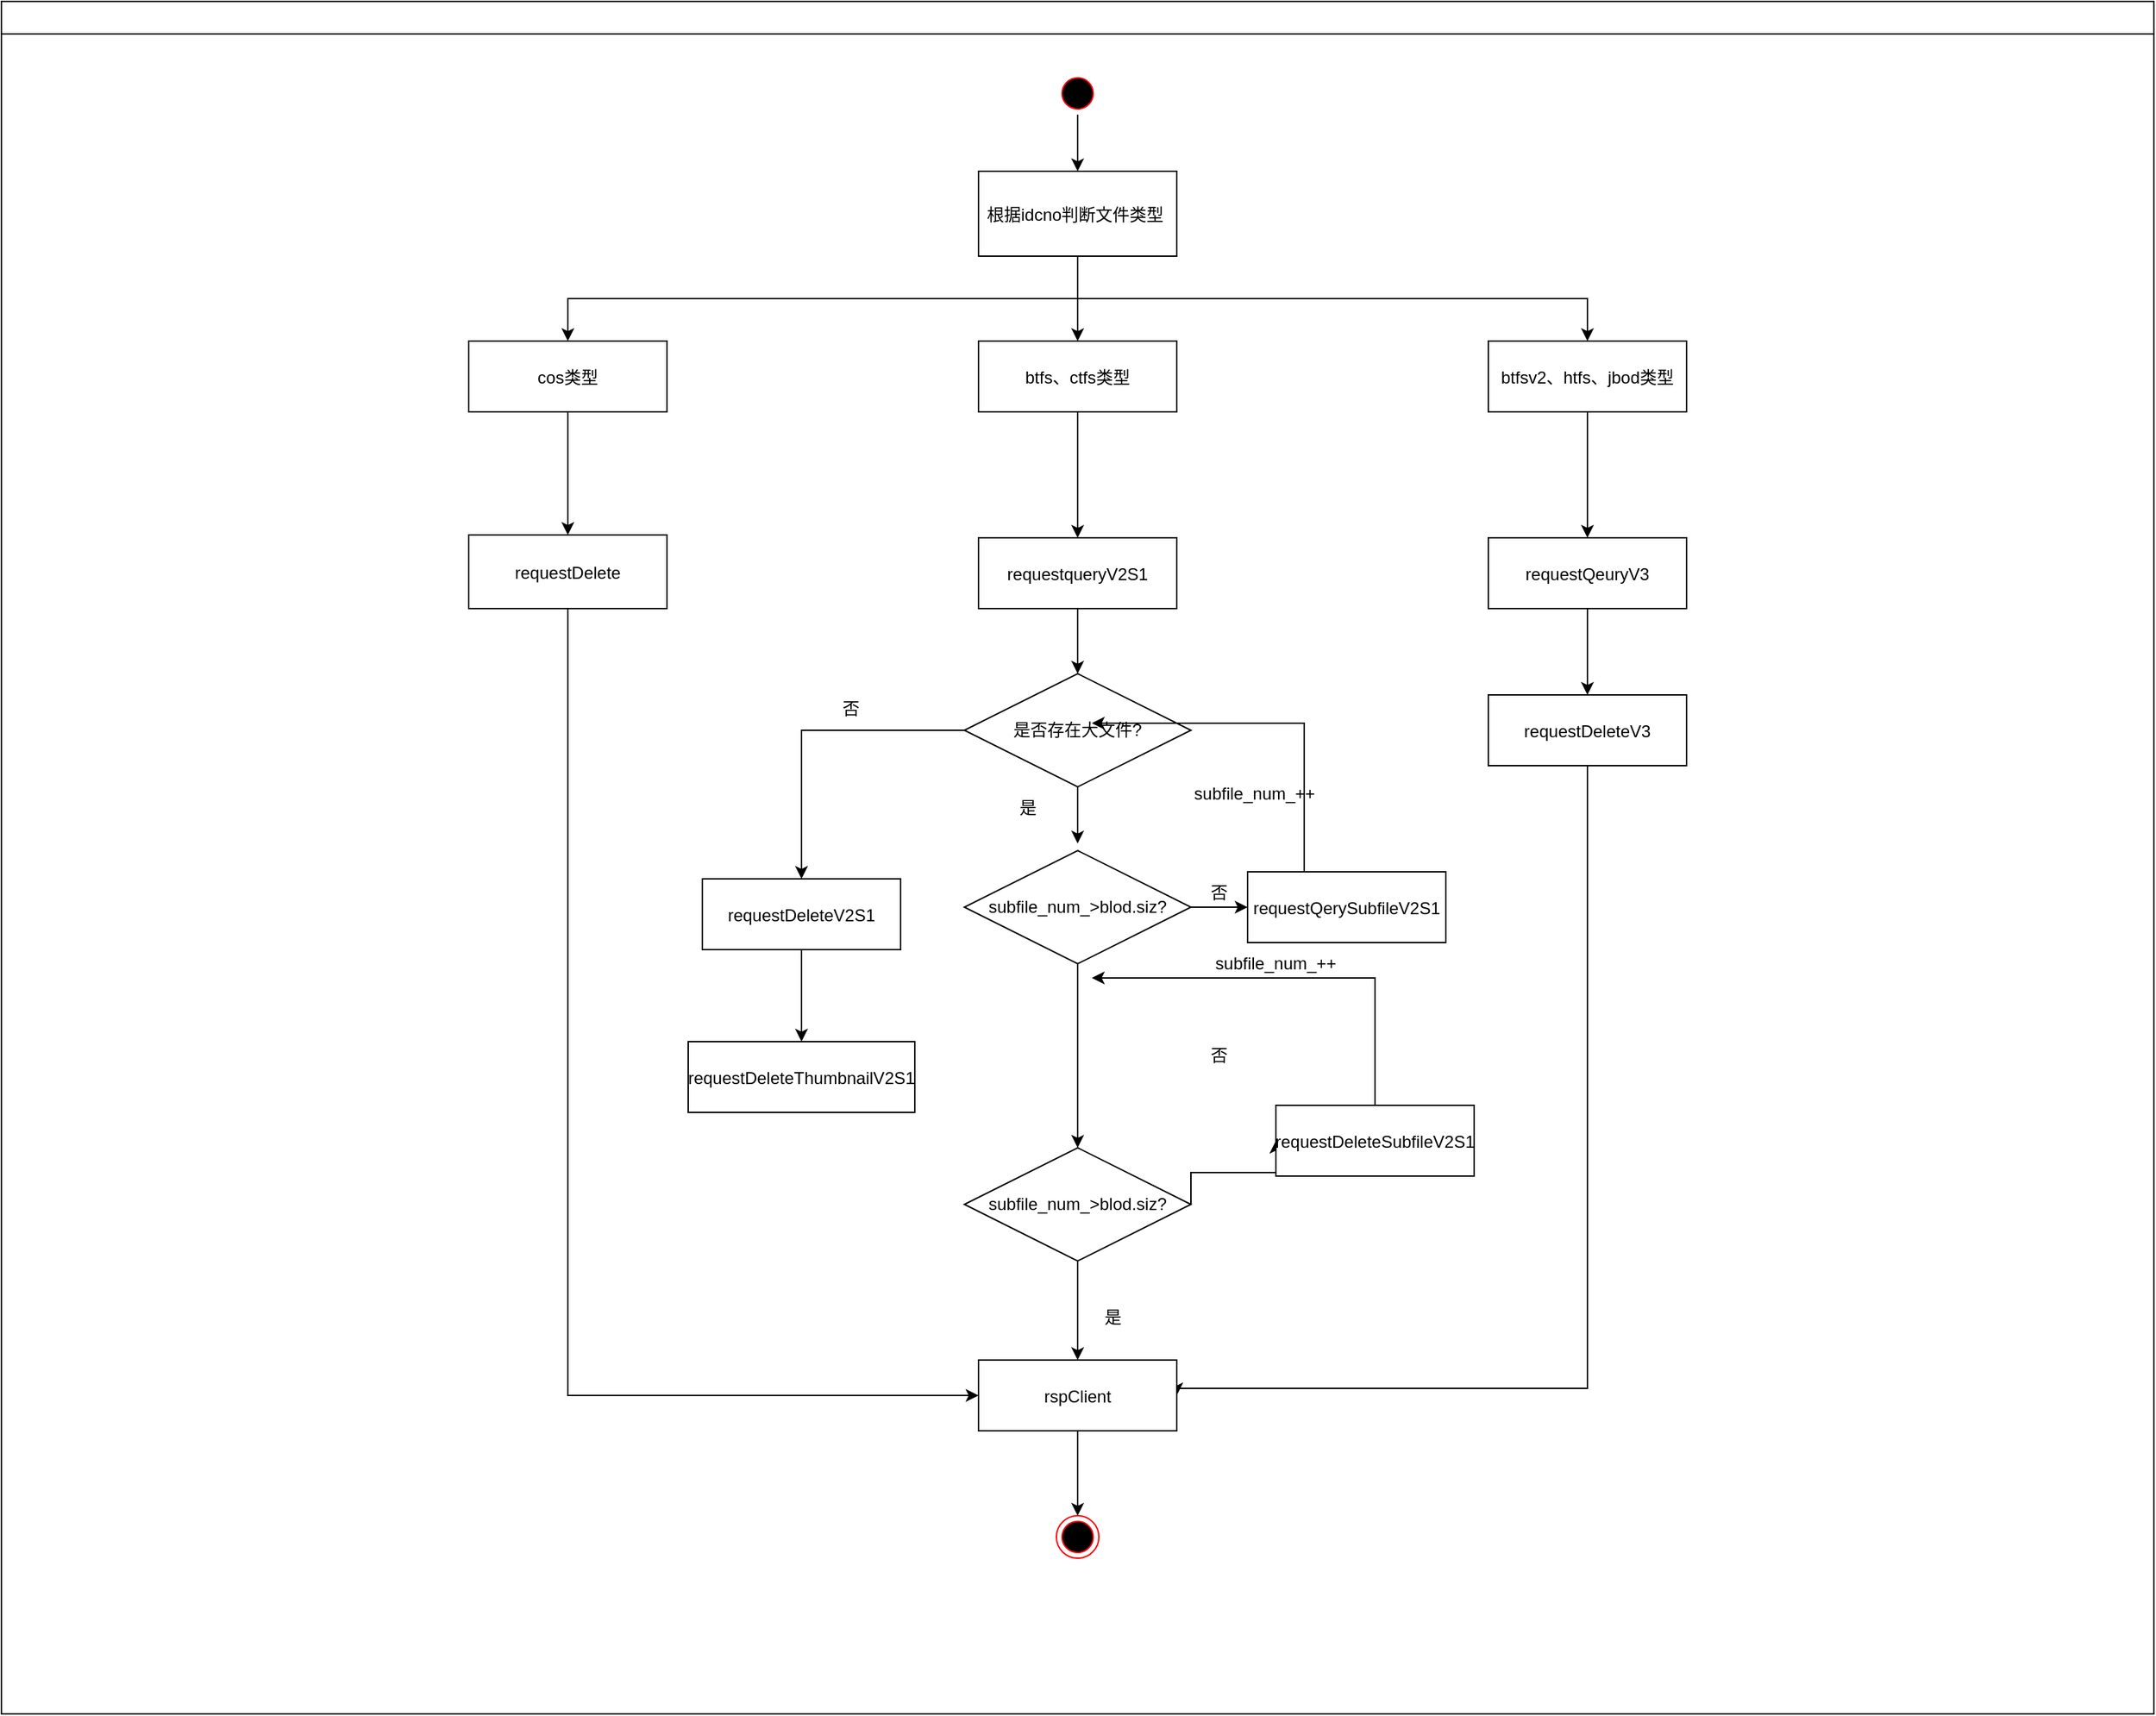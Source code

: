 <mxfile version="14.2.7" type="github">
  <diagram name="Page-1" id="e7e014a7-5840-1c2e-5031-d8a46d1fe8dd">
    <mxGraphModel dx="2062" dy="1122" grid="1" gridSize="10" guides="1" tooltips="1" connect="1" arrows="1" fold="1" page="1" pageScale="1" pageWidth="1169" pageHeight="826" background="#ffffff" math="0" shadow="0">
      <root>
        <mxCell id="0" />
        <mxCell id="1" parent="0" />
        <mxCell id="2" value="" style="swimlane;whiteSpace=wrap" parent="1" vertex="1">
          <mxGeometry x="50" y="190" width="1520" height="1210" as="geometry" />
        </mxCell>
        <mxCell id="i_HWO3nWazZqr_SpqGh3-67" style="edgeStyle=elbowEdgeStyle;rounded=0;orthogonalLoop=1;jettySize=auto;elbow=vertical;html=1;exitX=0.5;exitY=1;exitDx=0;exitDy=0;fillColor=#000000;" parent="2" source="5" target="7" edge="1">
          <mxGeometry relative="1" as="geometry" />
        </mxCell>
        <mxCell id="5" value="" style="ellipse;shape=startState;fillColor=#000000;strokeColor=#ff0000;" parent="2" vertex="1">
          <mxGeometry x="745" y="50" width="30" height="30" as="geometry" />
        </mxCell>
        <mxCell id="i_HWO3nWazZqr_SpqGh3-46" style="edgeStyle=elbowEdgeStyle;rounded=0;orthogonalLoop=1;jettySize=auto;elbow=vertical;html=1;" parent="2" source="7" target="8" edge="1">
          <mxGeometry relative="1" as="geometry" />
        </mxCell>
        <mxCell id="i_HWO3nWazZqr_SpqGh3-48" style="edgeStyle=elbowEdgeStyle;rounded=0;orthogonalLoop=1;jettySize=auto;elbow=vertical;html=1;exitX=0.5;exitY=1;exitDx=0;exitDy=0;" parent="2" source="7" target="i_HWO3nWazZqr_SpqGh3-47" edge="1">
          <mxGeometry relative="1" as="geometry" />
        </mxCell>
        <mxCell id="i_HWO3nWazZqr_SpqGh3-50" style="edgeStyle=elbowEdgeStyle;rounded=0;orthogonalLoop=1;jettySize=auto;elbow=vertical;html=1;exitX=0.5;exitY=1;exitDx=0;exitDy=0;" parent="2" source="7" target="i_HWO3nWazZqr_SpqGh3-49" edge="1">
          <mxGeometry relative="1" as="geometry" />
        </mxCell>
        <mxCell id="7" value="根据idcno判断文件类型 " style="" parent="2" vertex="1">
          <mxGeometry x="690" y="120" width="140" height="60" as="geometry" />
        </mxCell>
        <mxCell id="i_HWO3nWazZqr_SpqGh3-66" style="edgeStyle=elbowEdgeStyle;rounded=0;orthogonalLoop=1;jettySize=auto;elbow=vertical;html=1;exitX=0.5;exitY=1;exitDx=0;exitDy=0;fillColor=#000000;" parent="2" source="8" target="10" edge="1">
          <mxGeometry relative="1" as="geometry" />
        </mxCell>
        <mxCell id="8" value="cos类型" style="" parent="2" vertex="1">
          <mxGeometry x="330" y="240" width="140" height="50" as="geometry" />
        </mxCell>
        <mxCell id="i_HWO3nWazZqr_SpqGh3-82" style="edgeStyle=elbowEdgeStyle;rounded=0;orthogonalLoop=1;jettySize=auto;elbow=vertical;html=1;exitX=0.5;exitY=1;exitDx=0;exitDy=0;entryX=0;entryY=0.5;entryDx=0;entryDy=0;fillColor=#000000;" parent="2" source="10" target="i_HWO3nWazZqr_SpqGh3-79" edge="1">
          <mxGeometry relative="1" as="geometry">
            <Array as="points">
              <mxPoint x="470" y="985" />
              <mxPoint x="370" y="885" />
            </Array>
          </mxGeometry>
        </mxCell>
        <mxCell id="10" value="requestDelete" style="" parent="2" vertex="1">
          <mxGeometry x="330" y="377" width="140" height="52" as="geometry" />
        </mxCell>
        <mxCell id="i_HWO3nWazZqr_SpqGh3-53" style="edgeStyle=elbowEdgeStyle;rounded=0;orthogonalLoop=1;jettySize=auto;elbow=vertical;html=1;" parent="2" source="i_HWO3nWazZqr_SpqGh3-47" target="i_HWO3nWazZqr_SpqGh3-52" edge="1">
          <mxGeometry relative="1" as="geometry" />
        </mxCell>
        <mxCell id="i_HWO3nWazZqr_SpqGh3-47" value="btfs、ctfs类型" style="" parent="2" vertex="1">
          <mxGeometry x="690" y="240" width="140" height="50" as="geometry" />
        </mxCell>
        <mxCell id="i_HWO3nWazZqr_SpqGh3-55" style="edgeStyle=elbowEdgeStyle;rounded=0;orthogonalLoop=1;jettySize=auto;elbow=vertical;html=1;exitX=0.5;exitY=1;exitDx=0;exitDy=0;entryX=0.5;entryY=0;entryDx=0;entryDy=0;" parent="2" source="i_HWO3nWazZqr_SpqGh3-49" target="i_HWO3nWazZqr_SpqGh3-54" edge="1">
          <mxGeometry relative="1" as="geometry" />
        </mxCell>
        <mxCell id="i_HWO3nWazZqr_SpqGh3-49" value="btfsv2、htfs、jbod类型" style="" parent="2" vertex="1">
          <mxGeometry x="1050" y="240" width="140" height="50" as="geometry" />
        </mxCell>
        <mxCell id="i_HWO3nWazZqr_SpqGh3-61" style="edgeStyle=elbowEdgeStyle;rounded=0;orthogonalLoop=1;jettySize=auto;elbow=vertical;html=1;exitX=0.5;exitY=1;exitDx=0;exitDy=0;" parent="2" source="i_HWO3nWazZqr_SpqGh3-52" target="i_HWO3nWazZqr_SpqGh3-58" edge="1">
          <mxGeometry relative="1" as="geometry" />
        </mxCell>
        <mxCell id="i_HWO3nWazZqr_SpqGh3-52" value="requestqueryV2S1" style="" parent="2" vertex="1">
          <mxGeometry x="690" y="379" width="140" height="50" as="geometry" />
        </mxCell>
        <mxCell id="i_HWO3nWazZqr_SpqGh3-57" style="edgeStyle=elbowEdgeStyle;rounded=0;orthogonalLoop=1;jettySize=auto;elbow=vertical;html=1;exitX=0.5;exitY=1;exitDx=0;exitDy=0;" parent="2" source="i_HWO3nWazZqr_SpqGh3-54" target="i_HWO3nWazZqr_SpqGh3-56" edge="1">
          <mxGeometry relative="1" as="geometry" />
        </mxCell>
        <mxCell id="i_HWO3nWazZqr_SpqGh3-54" value="requestQeuryV3" style="" parent="2" vertex="1">
          <mxGeometry x="1050" y="379" width="140" height="50" as="geometry" />
        </mxCell>
        <mxCell id="i_HWO3nWazZqr_SpqGh3-83" style="edgeStyle=elbowEdgeStyle;rounded=0;orthogonalLoop=1;jettySize=auto;elbow=vertical;html=1;exitX=0.5;exitY=1;exitDx=0;exitDy=0;entryX=1;entryY=0.5;entryDx=0;entryDy=0;fillColor=#000000;" parent="2" source="i_HWO3nWazZqr_SpqGh3-56" target="i_HWO3nWazZqr_SpqGh3-79" edge="1">
          <mxGeometry relative="1" as="geometry">
            <Array as="points">
              <mxPoint x="990" y="980" />
              <mxPoint x="990" y="970" />
              <mxPoint x="1040" y="885" />
            </Array>
          </mxGeometry>
        </mxCell>
        <mxCell id="i_HWO3nWazZqr_SpqGh3-56" value="requestDeleteV3" style="" parent="2" vertex="1">
          <mxGeometry x="1050" y="490" width="140" height="50" as="geometry" />
        </mxCell>
        <mxCell id="i_HWO3nWazZqr_SpqGh3-60" style="edgeStyle=elbowEdgeStyle;rounded=0;orthogonalLoop=1;jettySize=auto;elbow=vertical;html=1;exitX=0.5;exitY=1;exitDx=0;exitDy=0;entryX=0.5;entryY=0;entryDx=0;entryDy=0;" parent="2" source="i_HWO3nWazZqr_SpqGh3-58" target="i_HWO3nWazZqr_SpqGh3-59" edge="1">
          <mxGeometry relative="1" as="geometry">
            <Array as="points">
              <mxPoint x="620" y="515" />
            </Array>
          </mxGeometry>
        </mxCell>
        <mxCell id="i_HWO3nWazZqr_SpqGh3-64" style="edgeStyle=elbowEdgeStyle;rounded=0;orthogonalLoop=1;jettySize=auto;elbow=vertical;html=1;exitX=0.5;exitY=1;exitDx=0;exitDy=0;entryX=0;entryY=0.75;entryDx=0;entryDy=0;" parent="2" source="i_HWO3nWazZqr_SpqGh3-58" edge="1">
          <mxGeometry relative="1" as="geometry">
            <mxPoint x="760" y="595" as="targetPoint" />
          </mxGeometry>
        </mxCell>
        <mxCell id="i_HWO3nWazZqr_SpqGh3-58" value="是否存在大文件?" style="rhombus;whiteSpace=wrap;html=1;" parent="2" vertex="1">
          <mxGeometry x="680" y="475" width="160" height="80" as="geometry" />
        </mxCell>
        <mxCell id="j5H66jmnHs3Bhzf9iEbf-24" style="edgeStyle=orthogonalEdgeStyle;rounded=0;orthogonalLoop=1;jettySize=auto;html=1;exitX=0.5;exitY=1;exitDx=0;exitDy=0;" edge="1" parent="2" source="i_HWO3nWazZqr_SpqGh3-59" target="j5H66jmnHs3Bhzf9iEbf-23">
          <mxGeometry relative="1" as="geometry" />
        </mxCell>
        <mxCell id="i_HWO3nWazZqr_SpqGh3-59" value="requestDeleteV2S1" style="" parent="2" vertex="1">
          <mxGeometry x="495" y="620" width="140" height="50" as="geometry" />
        </mxCell>
        <mxCell id="i_HWO3nWazZqr_SpqGh3-62" value="否" style="text;html=1;strokeColor=none;fillColor=none;align=center;verticalAlign=middle;whiteSpace=wrap;rounded=0;" parent="2" vertex="1">
          <mxGeometry x="580" y="490" width="40" height="20" as="geometry" />
        </mxCell>
        <mxCell id="i_HWO3nWazZqr_SpqGh3-72" style="edgeStyle=elbowEdgeStyle;rounded=0;orthogonalLoop=1;jettySize=auto;elbow=vertical;html=1;exitX=1;exitY=0.5;exitDx=0;exitDy=0;entryX=0;entryY=0.5;entryDx=0;entryDy=0;fillColor=#000000;" parent="2" source="i_HWO3nWazZqr_SpqGh3-69" target="i_HWO3nWazZqr_SpqGh3-71" edge="1">
          <mxGeometry relative="1" as="geometry" />
        </mxCell>
        <mxCell id="j5H66jmnHs3Bhzf9iEbf-20" style="edgeStyle=orthogonalEdgeStyle;rounded=0;orthogonalLoop=1;jettySize=auto;html=1;" edge="1" parent="2" source="i_HWO3nWazZqr_SpqGh3-69" target="i_HWO3nWazZqr_SpqGh3-79">
          <mxGeometry relative="1" as="geometry" />
        </mxCell>
        <mxCell id="i_HWO3nWazZqr_SpqGh3-69" value="subfile_num_&amp;gt;blod.siz?" style="rhombus;whiteSpace=wrap;html=1;" parent="2" vertex="1">
          <mxGeometry x="680" y="810" width="160" height="80" as="geometry" />
        </mxCell>
        <mxCell id="i_HWO3nWazZqr_SpqGh3-71" value="requestDeleteSubfileV2S1" style="" parent="2" vertex="1">
          <mxGeometry x="900" y="780" width="140" height="50" as="geometry" />
        </mxCell>
        <mxCell id="i_HWO3nWazZqr_SpqGh3-74" value="否" style="text;html=1;strokeColor=none;fillColor=none;align=center;verticalAlign=middle;whiteSpace=wrap;rounded=0;" parent="2" vertex="1">
          <mxGeometry x="840" y="735" width="40" height="20" as="geometry" />
        </mxCell>
        <mxCell id="i_HWO3nWazZqr_SpqGh3-75" value="是" style="text;html=1;strokeColor=none;fillColor=none;align=center;verticalAlign=middle;whiteSpace=wrap;rounded=0;" parent="2" vertex="1">
          <mxGeometry x="765" y="920" width="40" height="20" as="geometry" />
        </mxCell>
        <mxCell id="i_HWO3nWazZqr_SpqGh3-85" style="edgeStyle=elbowEdgeStyle;rounded=0;orthogonalLoop=1;jettySize=auto;elbow=vertical;html=1;exitX=0.5;exitY=1;exitDx=0;exitDy=0;fillColor=#000000;entryX=0.5;entryY=0;entryDx=0;entryDy=0;" parent="2" source="i_HWO3nWazZqr_SpqGh3-79" target="i_HWO3nWazZqr_SpqGh3-84" edge="1">
          <mxGeometry relative="1" as="geometry">
            <mxPoint x="750" y="1070" as="targetPoint" />
            <Array as="points">
              <mxPoint x="770" y="1050" />
            </Array>
          </mxGeometry>
        </mxCell>
        <mxCell id="i_HWO3nWazZqr_SpqGh3-79" value="rspClient" style="" parent="2" vertex="1">
          <mxGeometry x="690" y="960" width="140" height="50" as="geometry" />
        </mxCell>
        <mxCell id="i_HWO3nWazZqr_SpqGh3-84" value="" style="ellipse;html=1;shape=endState;fillColor=#000000;strokeColor=#ff0000;" parent="2" vertex="1">
          <mxGeometry x="745" y="1070" width="30" height="30" as="geometry" />
        </mxCell>
        <mxCell id="i_HWO3nWazZqr_SpqGh3-86" value="subfile_num_++" style="text;html=1;strokeColor=none;fillColor=none;align=center;verticalAlign=middle;whiteSpace=wrap;rounded=0;" parent="2" vertex="1">
          <mxGeometry x="880" y="670" width="40" height="20" as="geometry" />
        </mxCell>
        <mxCell id="j5H66jmnHs3Bhzf9iEbf-12" style="edgeStyle=orthogonalEdgeStyle;rounded=0;orthogonalLoop=1;jettySize=auto;html=1;exitX=0.5;exitY=1;exitDx=0;exitDy=0;entryX=0.5;entryY=0;entryDx=0;entryDy=0;" edge="1" parent="2" source="j5H66jmnHs3Bhzf9iEbf-11" target="i_HWO3nWazZqr_SpqGh3-69">
          <mxGeometry relative="1" as="geometry" />
        </mxCell>
        <mxCell id="j5H66jmnHs3Bhzf9iEbf-14" style="edgeStyle=orthogonalEdgeStyle;rounded=0;orthogonalLoop=1;jettySize=auto;html=1;exitX=1;exitY=0.5;exitDx=0;exitDy=0;entryX=0;entryY=0.5;entryDx=0;entryDy=0;" edge="1" parent="2" source="j5H66jmnHs3Bhzf9iEbf-11" target="j5H66jmnHs3Bhzf9iEbf-13">
          <mxGeometry relative="1" as="geometry" />
        </mxCell>
        <mxCell id="j5H66jmnHs3Bhzf9iEbf-11" value="subfile_num_&amp;gt;blod.siz?" style="rhombus;whiteSpace=wrap;html=1;" vertex="1" parent="2">
          <mxGeometry x="680" y="600" width="160" height="80" as="geometry" />
        </mxCell>
        <mxCell id="i_HWO3nWazZqr_SpqGh3-73" style="edgeStyle=elbowEdgeStyle;rounded=0;orthogonalLoop=1;jettySize=auto;elbow=vertical;html=1;exitX=0.5;exitY=0;exitDx=0;exitDy=0;fillColor=#000000;" parent="2" source="i_HWO3nWazZqr_SpqGh3-71" edge="1">
          <mxGeometry relative="1" as="geometry">
            <mxPoint x="770" y="690" as="targetPoint" />
            <Array as="points">
              <mxPoint x="820" y="690" />
              <mxPoint x="920" y="640" />
            </Array>
          </mxGeometry>
        </mxCell>
        <mxCell id="j5H66jmnHs3Bhzf9iEbf-13" value="requestQerySubfileV2S1" style="" vertex="1" parent="2">
          <mxGeometry x="880" y="615" width="140" height="50" as="geometry" />
        </mxCell>
        <mxCell id="j5H66jmnHs3Bhzf9iEbf-17" value="是" style="text;html=1;strokeColor=none;fillColor=none;align=center;verticalAlign=middle;whiteSpace=wrap;rounded=0;" vertex="1" parent="2">
          <mxGeometry x="705" y="560" width="40" height="20" as="geometry" />
        </mxCell>
        <mxCell id="j5H66jmnHs3Bhzf9iEbf-18" value="否" style="text;html=1;strokeColor=none;fillColor=none;align=center;verticalAlign=middle;whiteSpace=wrap;rounded=0;" vertex="1" parent="2">
          <mxGeometry x="840" y="620" width="40" height="20" as="geometry" />
        </mxCell>
        <mxCell id="j5H66jmnHs3Bhzf9iEbf-19" value="subfile_num_++" style="text;html=1;strokeColor=none;fillColor=none;align=center;verticalAlign=middle;whiteSpace=wrap;rounded=0;" vertex="1" parent="2">
          <mxGeometry x="840" y="550" width="90" height="20" as="geometry" />
        </mxCell>
        <mxCell id="j5H66jmnHs3Bhzf9iEbf-23" value="requestDeleteThumbnailV2S1" style="" vertex="1" parent="2">
          <mxGeometry x="485" y="735" width="160" height="50" as="geometry" />
        </mxCell>
        <mxCell id="j5H66jmnHs3Bhzf9iEbf-15" style="edgeStyle=orthogonalEdgeStyle;rounded=0;orthogonalLoop=1;jettySize=auto;html=1;exitX=0.5;exitY=0;exitDx=0;exitDy=0;" edge="1" parent="1" source="j5H66jmnHs3Bhzf9iEbf-13">
          <mxGeometry relative="1" as="geometry">
            <mxPoint x="820" y="700" as="targetPoint" />
            <Array as="points">
              <mxPoint x="970" y="700" />
            </Array>
          </mxGeometry>
        </mxCell>
      </root>
    </mxGraphModel>
  </diagram>
</mxfile>
